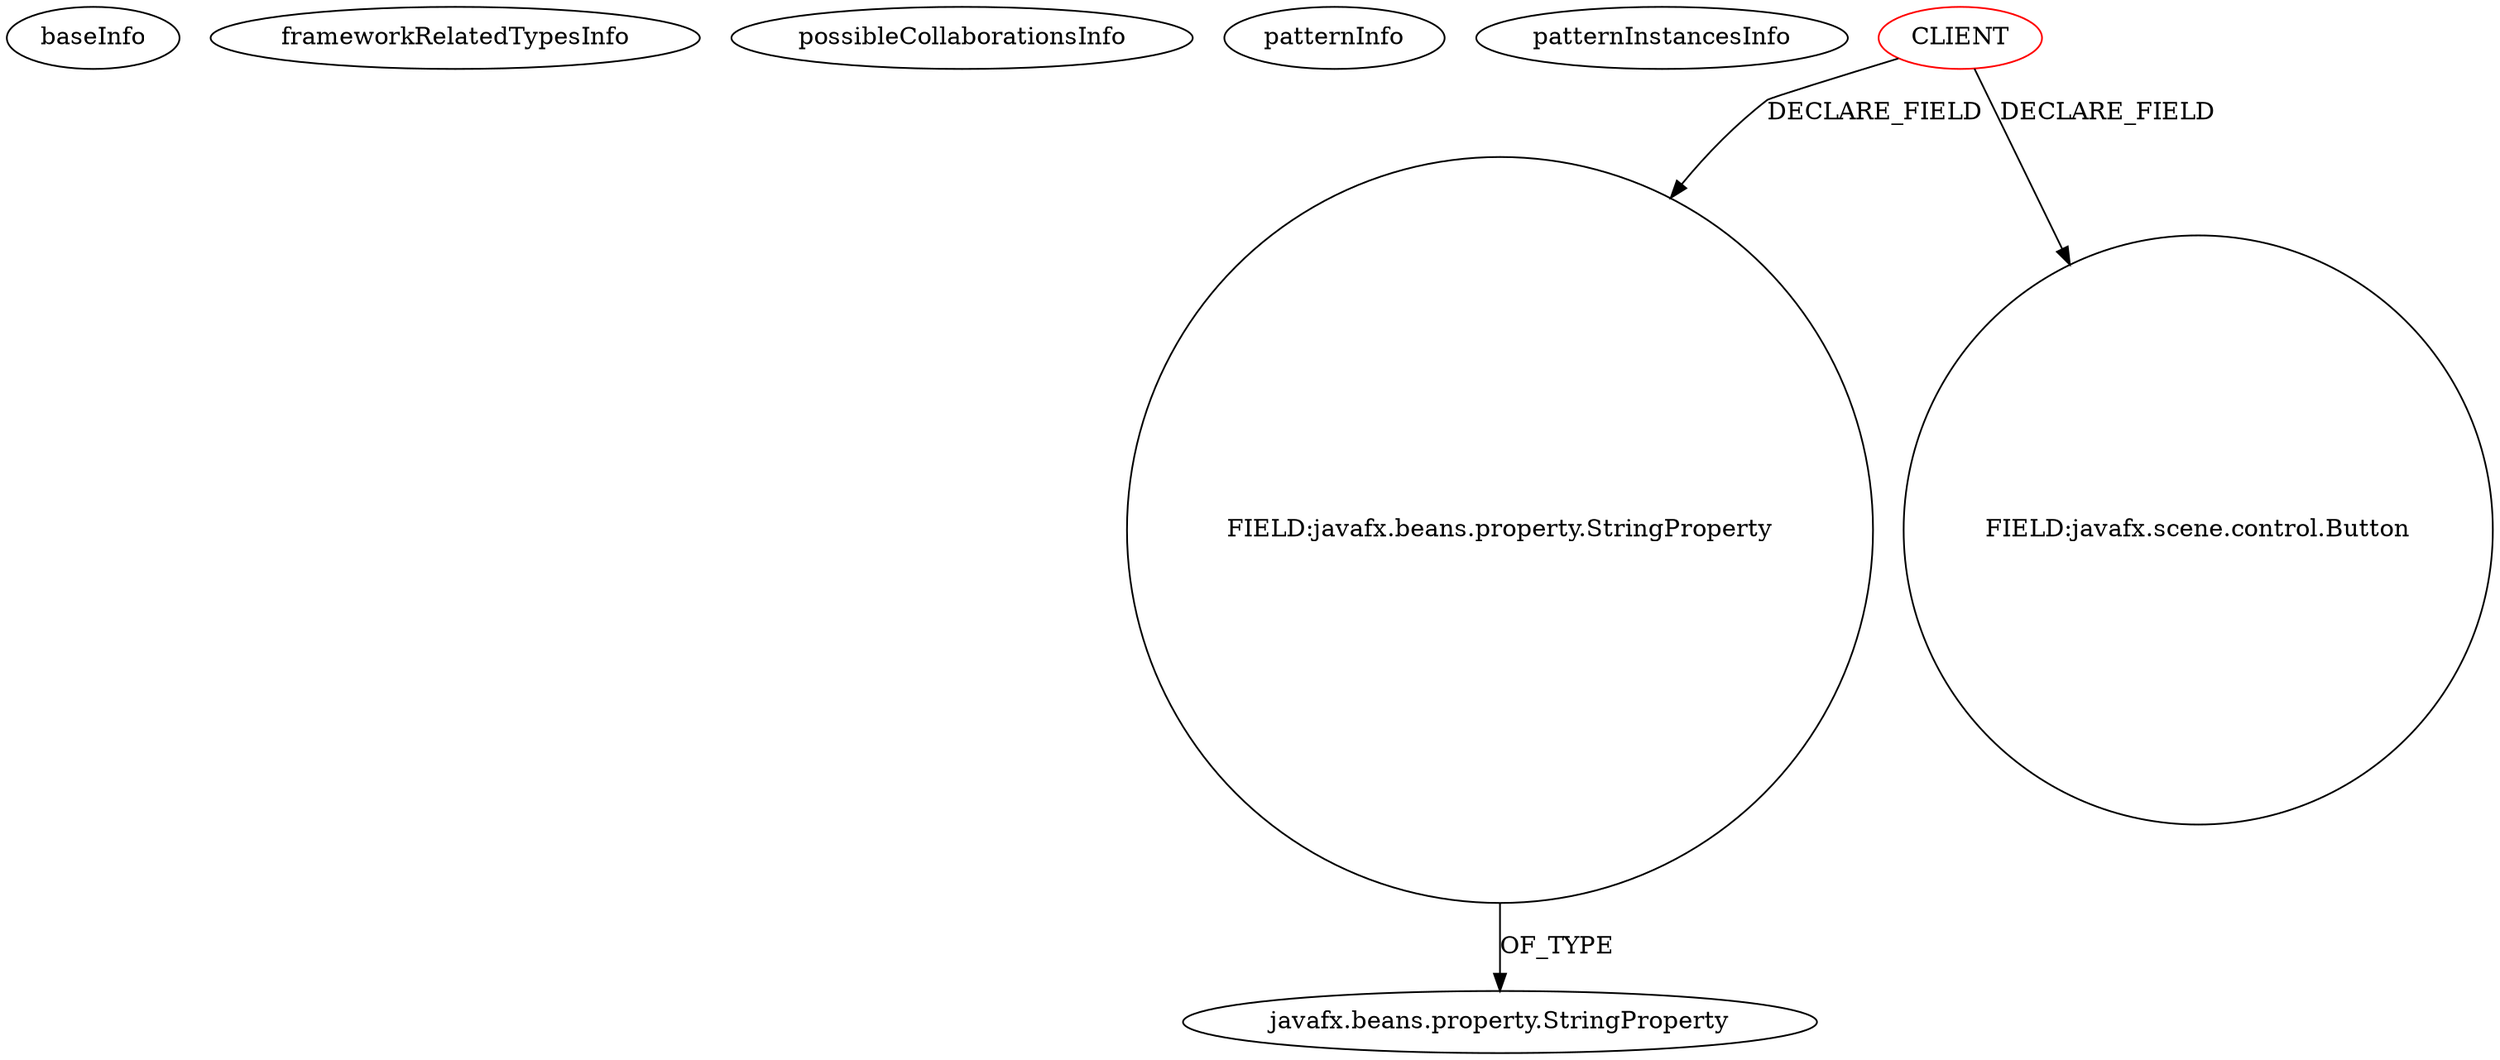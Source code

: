 digraph {
baseInfo[graphId=2173,category="pattern",isAnonymous=false,possibleRelation=false]
frameworkRelatedTypesInfo[]
possibleCollaborationsInfo[]
patternInfo[frequency=2.0,patternRootClient=0]
patternInstancesInfo[0="brunoborges-fx2048~/brunoborges-fx2048/fx2048-master/src/game2048/Board.java~Board~2229",1="tarchan-ClipFX~/tarchan-ClipFX/ClipFX-master/src/com/mac/tarchan/clipfx/URLBoxController.java~URLBoxController~4464"]
5[label="javafx.beans.property.StringProperty",vertexType="FRAMEWORK_CLASS_TYPE",isFrameworkType=false]
4[label="FIELD:javafx.beans.property.StringProperty",vertexType="FIELD_DECLARATION",isFrameworkType=false,shape=circle]
0[label="CLIENT",vertexType="ROOT_CLIENT_CLASS_DECLARATION",isFrameworkType=false,color=red]
6[label="FIELD:javafx.scene.control.Button",vertexType="FIELD_DECLARATION",isFrameworkType=false,shape=circle]
4->5[label="OF_TYPE"]
0->6[label="DECLARE_FIELD"]
0->4[label="DECLARE_FIELD"]
}
